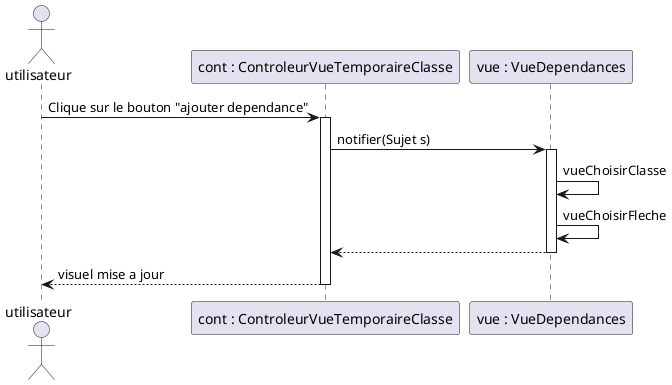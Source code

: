 @startuml
actor utilisateur
participant "cont : ControleurVueTemporaireClasse" as cont
participant "vue : VueDependances" as vue

utilisateur -> cont : Clique sur le bouton "ajouter dependance"
activate cont

    cont -> vue : notifier(Sujet s)
    activate vue
    vue -> vue : vueChoisirClasse
    vue -> vue : vueChoisirFleche
    cont <-- vue
    deactivate vue

utilisateur <-- cont : visuel mise a jour
deactivate cont
@enduml